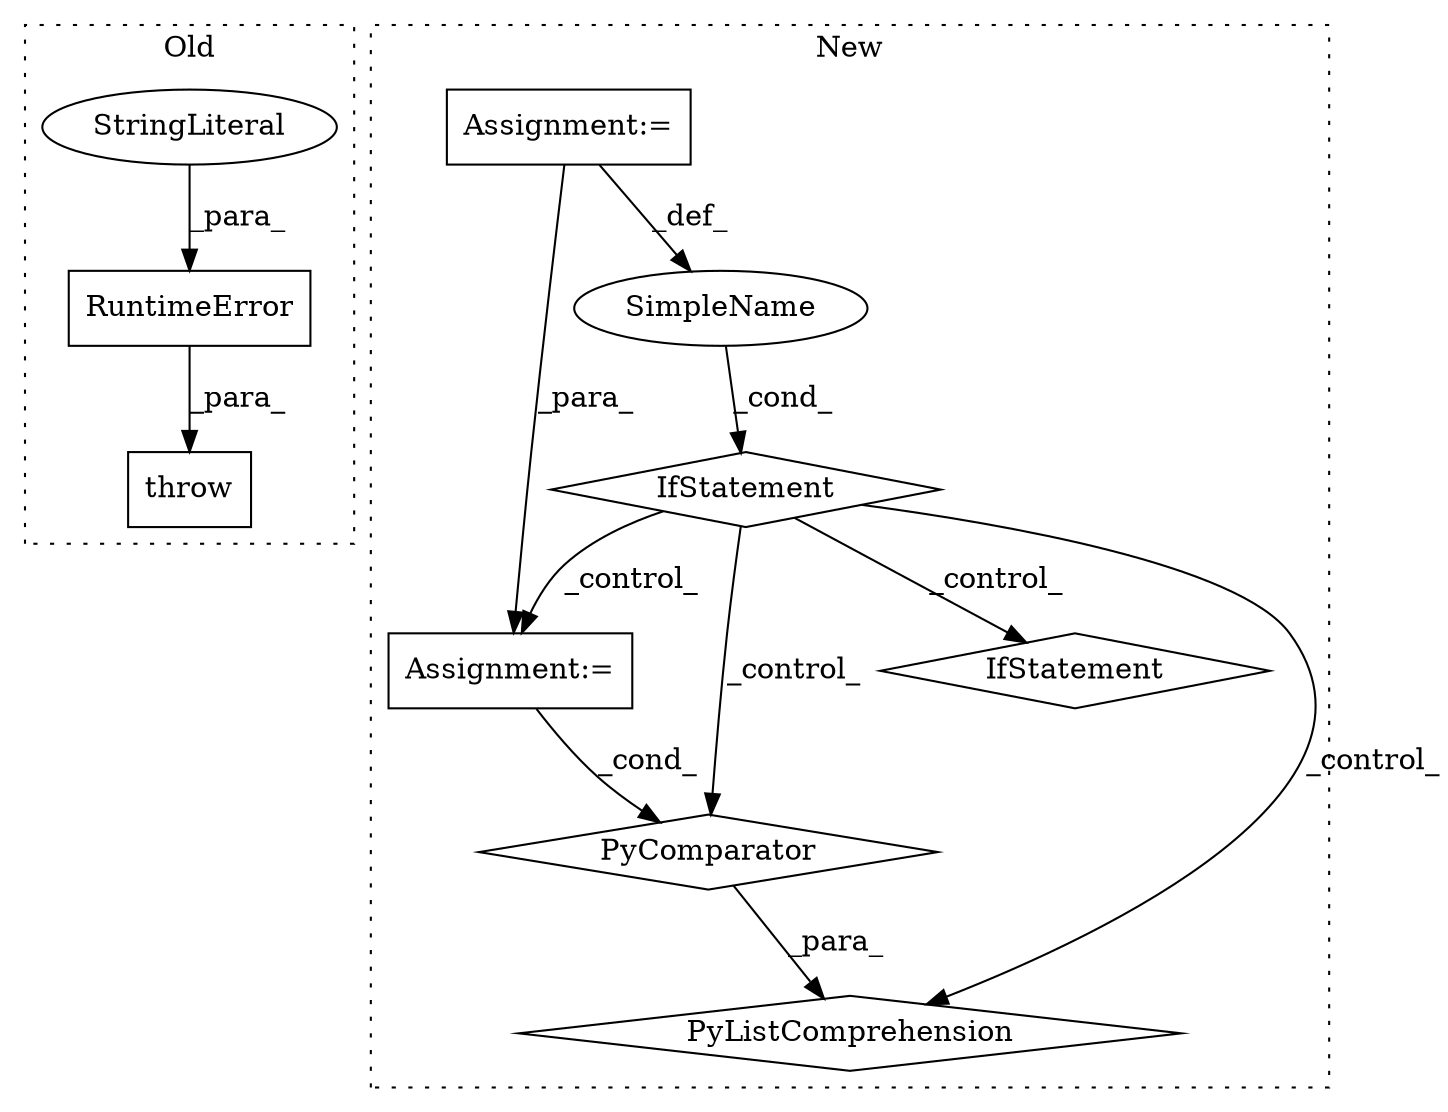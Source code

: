digraph G {
subgraph cluster0 {
1 [label="RuntimeError" a="32" s="5659,5706" l="13,1" shape="box"];
5 [label="throw" a="53" s="5653" l="6" shape="box"];
6 [label="StringLiteral" a="45" s="5672" l="34" shape="ellipse"];
label = "Old";
style="dotted";
}
subgraph cluster1 {
2 [label="PyListComprehension" a="109" s="5692" l="141" shape="diamond"];
3 [label="PyComparator" a="113" s="5773" l="52" shape="diamond"];
4 [label="Assignment:=" a="7" s="5773" l="52" shape="box"];
7 [label="IfStatement" a="25" s="5635,5662" l="4,2" shape="diamond"];
8 [label="SimpleName" a="42" s="" l="" shape="ellipse"];
9 [label="IfStatement" a="25" s="5773" l="52" shape="diamond"];
10 [label="Assignment:=" a="7" s="5624" l="5" shape="box"];
label = "New";
style="dotted";
}
1 -> 5 [label="_para_"];
3 -> 2 [label="_para_"];
4 -> 3 [label="_cond_"];
6 -> 1 [label="_para_"];
7 -> 2 [label="_control_"];
7 -> 4 [label="_control_"];
7 -> 9 [label="_control_"];
7 -> 3 [label="_control_"];
8 -> 7 [label="_cond_"];
10 -> 4 [label="_para_"];
10 -> 8 [label="_def_"];
}